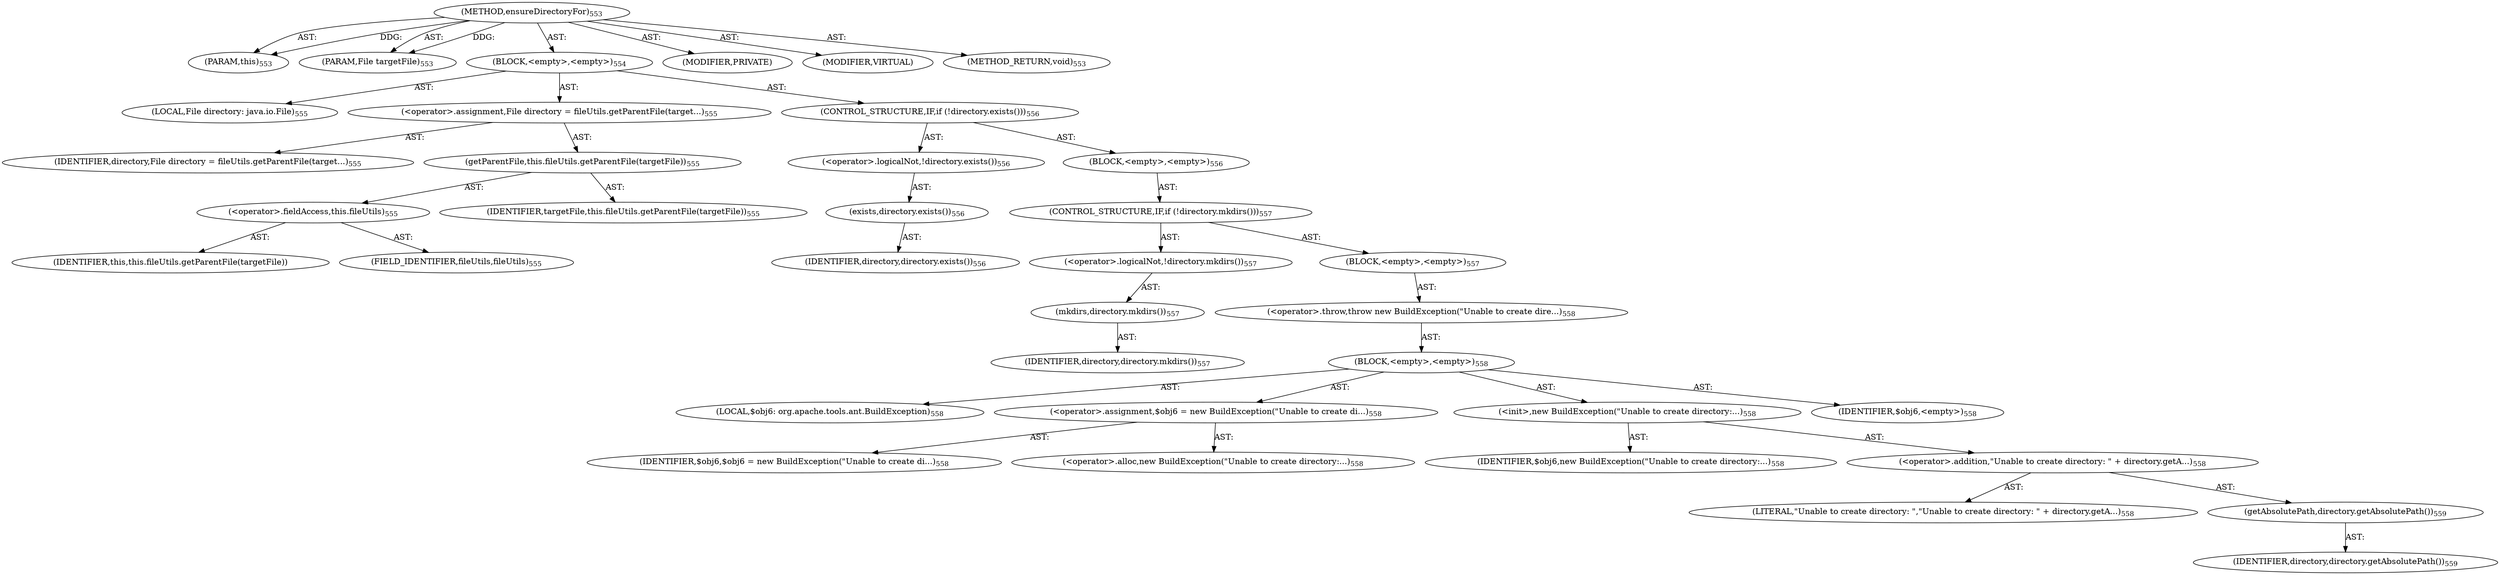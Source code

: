 digraph "ensureDirectoryFor" {  
"111669149716" [label = <(METHOD,ensureDirectoryFor)<SUB>553</SUB>> ]
"115964117046" [label = <(PARAM,this)<SUB>553</SUB>> ]
"115964117047" [label = <(PARAM,File targetFile)<SUB>553</SUB>> ]
"25769803837" [label = <(BLOCK,&lt;empty&gt;,&lt;empty&gt;)<SUB>554</SUB>> ]
"94489280538" [label = <(LOCAL,File directory: java.io.File)<SUB>555</SUB>> ]
"30064771417" [label = <(&lt;operator&gt;.assignment,File directory = fileUtils.getParentFile(target...)<SUB>555</SUB>> ]
"68719477028" [label = <(IDENTIFIER,directory,File directory = fileUtils.getParentFile(target...)<SUB>555</SUB>> ]
"30064771418" [label = <(getParentFile,this.fileUtils.getParentFile(targetFile))<SUB>555</SUB>> ]
"30064771419" [label = <(&lt;operator&gt;.fieldAccess,this.fileUtils)<SUB>555</SUB>> ]
"68719477029" [label = <(IDENTIFIER,this,this.fileUtils.getParentFile(targetFile))> ]
"55834574941" [label = <(FIELD_IDENTIFIER,fileUtils,fileUtils)<SUB>555</SUB>> ]
"68719477030" [label = <(IDENTIFIER,targetFile,this.fileUtils.getParentFile(targetFile))<SUB>555</SUB>> ]
"47244640291" [label = <(CONTROL_STRUCTURE,IF,if (!directory.exists()))<SUB>556</SUB>> ]
"30064771420" [label = <(&lt;operator&gt;.logicalNot,!directory.exists())<SUB>556</SUB>> ]
"30064771421" [label = <(exists,directory.exists())<SUB>556</SUB>> ]
"68719477031" [label = <(IDENTIFIER,directory,directory.exists())<SUB>556</SUB>> ]
"25769803838" [label = <(BLOCK,&lt;empty&gt;,&lt;empty&gt;)<SUB>556</SUB>> ]
"47244640292" [label = <(CONTROL_STRUCTURE,IF,if (!directory.mkdirs()))<SUB>557</SUB>> ]
"30064771422" [label = <(&lt;operator&gt;.logicalNot,!directory.mkdirs())<SUB>557</SUB>> ]
"30064771423" [label = <(mkdirs,directory.mkdirs())<SUB>557</SUB>> ]
"68719477032" [label = <(IDENTIFIER,directory,directory.mkdirs())<SUB>557</SUB>> ]
"25769803839" [label = <(BLOCK,&lt;empty&gt;,&lt;empty&gt;)<SUB>557</SUB>> ]
"30064771424" [label = <(&lt;operator&gt;.throw,throw new BuildException(&quot;Unable to create dire...)<SUB>558</SUB>> ]
"25769803840" [label = <(BLOCK,&lt;empty&gt;,&lt;empty&gt;)<SUB>558</SUB>> ]
"94489280539" [label = <(LOCAL,$obj6: org.apache.tools.ant.BuildException)<SUB>558</SUB>> ]
"30064771425" [label = <(&lt;operator&gt;.assignment,$obj6 = new BuildException(&quot;Unable to create di...)<SUB>558</SUB>> ]
"68719477033" [label = <(IDENTIFIER,$obj6,$obj6 = new BuildException(&quot;Unable to create di...)<SUB>558</SUB>> ]
"30064771426" [label = <(&lt;operator&gt;.alloc,new BuildException(&quot;Unable to create directory:...)<SUB>558</SUB>> ]
"30064771427" [label = <(&lt;init&gt;,new BuildException(&quot;Unable to create directory:...)<SUB>558</SUB>> ]
"68719477034" [label = <(IDENTIFIER,$obj6,new BuildException(&quot;Unable to create directory:...)<SUB>558</SUB>> ]
"30064771428" [label = <(&lt;operator&gt;.addition,&quot;Unable to create directory: &quot; + directory.getA...)<SUB>558</SUB>> ]
"90194313284" [label = <(LITERAL,&quot;Unable to create directory: &quot;,&quot;Unable to create directory: &quot; + directory.getA...)<SUB>558</SUB>> ]
"30064771429" [label = <(getAbsolutePath,directory.getAbsolutePath())<SUB>559</SUB>> ]
"68719477035" [label = <(IDENTIFIER,directory,directory.getAbsolutePath())<SUB>559</SUB>> ]
"68719477036" [label = <(IDENTIFIER,$obj6,&lt;empty&gt;)<SUB>558</SUB>> ]
"133143986240" [label = <(MODIFIER,PRIVATE)> ]
"133143986241" [label = <(MODIFIER,VIRTUAL)> ]
"128849018900" [label = <(METHOD_RETURN,void)<SUB>553</SUB>> ]
  "111669149716" -> "115964117046"  [ label = "AST: "] 
  "111669149716" -> "115964117047"  [ label = "AST: "] 
  "111669149716" -> "25769803837"  [ label = "AST: "] 
  "111669149716" -> "133143986240"  [ label = "AST: "] 
  "111669149716" -> "133143986241"  [ label = "AST: "] 
  "111669149716" -> "128849018900"  [ label = "AST: "] 
  "25769803837" -> "94489280538"  [ label = "AST: "] 
  "25769803837" -> "30064771417"  [ label = "AST: "] 
  "25769803837" -> "47244640291"  [ label = "AST: "] 
  "30064771417" -> "68719477028"  [ label = "AST: "] 
  "30064771417" -> "30064771418"  [ label = "AST: "] 
  "30064771418" -> "30064771419"  [ label = "AST: "] 
  "30064771418" -> "68719477030"  [ label = "AST: "] 
  "30064771419" -> "68719477029"  [ label = "AST: "] 
  "30064771419" -> "55834574941"  [ label = "AST: "] 
  "47244640291" -> "30064771420"  [ label = "AST: "] 
  "47244640291" -> "25769803838"  [ label = "AST: "] 
  "30064771420" -> "30064771421"  [ label = "AST: "] 
  "30064771421" -> "68719477031"  [ label = "AST: "] 
  "25769803838" -> "47244640292"  [ label = "AST: "] 
  "47244640292" -> "30064771422"  [ label = "AST: "] 
  "47244640292" -> "25769803839"  [ label = "AST: "] 
  "30064771422" -> "30064771423"  [ label = "AST: "] 
  "30064771423" -> "68719477032"  [ label = "AST: "] 
  "25769803839" -> "30064771424"  [ label = "AST: "] 
  "30064771424" -> "25769803840"  [ label = "AST: "] 
  "25769803840" -> "94489280539"  [ label = "AST: "] 
  "25769803840" -> "30064771425"  [ label = "AST: "] 
  "25769803840" -> "30064771427"  [ label = "AST: "] 
  "25769803840" -> "68719477036"  [ label = "AST: "] 
  "30064771425" -> "68719477033"  [ label = "AST: "] 
  "30064771425" -> "30064771426"  [ label = "AST: "] 
  "30064771427" -> "68719477034"  [ label = "AST: "] 
  "30064771427" -> "30064771428"  [ label = "AST: "] 
  "30064771428" -> "90194313284"  [ label = "AST: "] 
  "30064771428" -> "30064771429"  [ label = "AST: "] 
  "30064771429" -> "68719477035"  [ label = "AST: "] 
  "111669149716" -> "115964117046"  [ label = "DDG: "] 
  "111669149716" -> "115964117047"  [ label = "DDG: "] 
}
